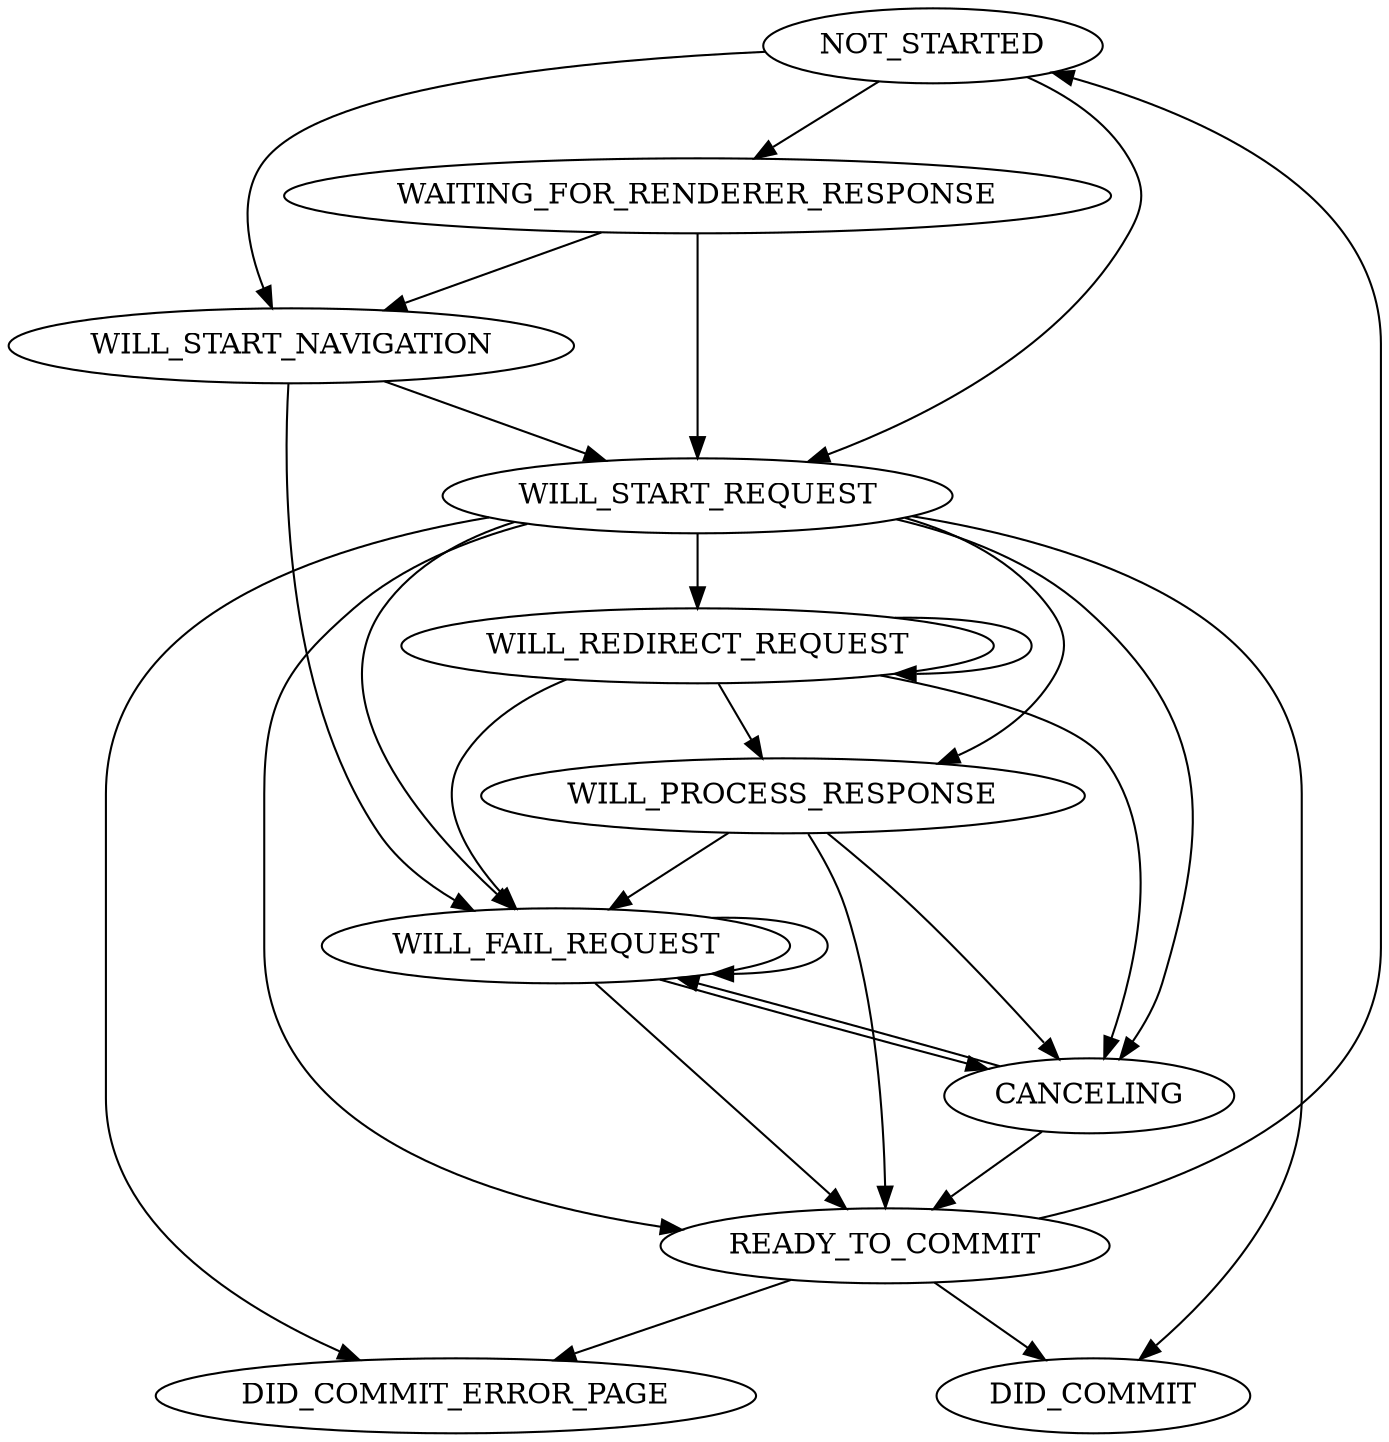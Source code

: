 // Generated with https://crrev.com/c/2220116 and:
//   python3 tools/state_transitions/state_graph.py content/browser/renderer_host/navigation_request.cc NavigationState
//
// See tools/state_transitions/README.md
digraph createflow {
  NOT_STARTED -> {WAITING_FOR_RENDERER_RESPONSE, WILL_START_NAVIGATION, WILL_START_REQUEST};
  WAITING_FOR_RENDERER_RESPONSE -> {WILL_START_NAVIGATION, WILL_START_REQUEST};
  WILL_START_NAVIGATION -> {WILL_START_REQUEST, WILL_FAIL_REQUEST};
  WILL_START_REQUEST -> {WILL_REDIRECT_REQUEST, WILL_PROCESS_RESPONSE, READY_TO_COMMIT, DID_COMMIT, CANCELING, WILL_FAIL_REQUEST, DID_COMMIT_ERROR_PAGE};
  WILL_REDIRECT_REQUEST -> {WILL_REDIRECT_REQUEST, WILL_PROCESS_RESPONSE, CANCELING, WILL_FAIL_REQUEST};
  WILL_PROCESS_RESPONSE -> {READY_TO_COMMIT, CANCELING, WILL_FAIL_REQUEST};
  READY_TO_COMMIT -> {NOT_STARTED, DID_COMMIT, DID_COMMIT_ERROR_PAGE};
  DID_COMMIT -> {};
  CANCELING -> {READY_TO_COMMIT, WILL_FAIL_REQUEST};
  WILL_FAIL_REQUEST -> {READY_TO_COMMIT, CANCELING, WILL_FAIL_REQUEST};
  DID_COMMIT_ERROR_PAGE -> {};
}
